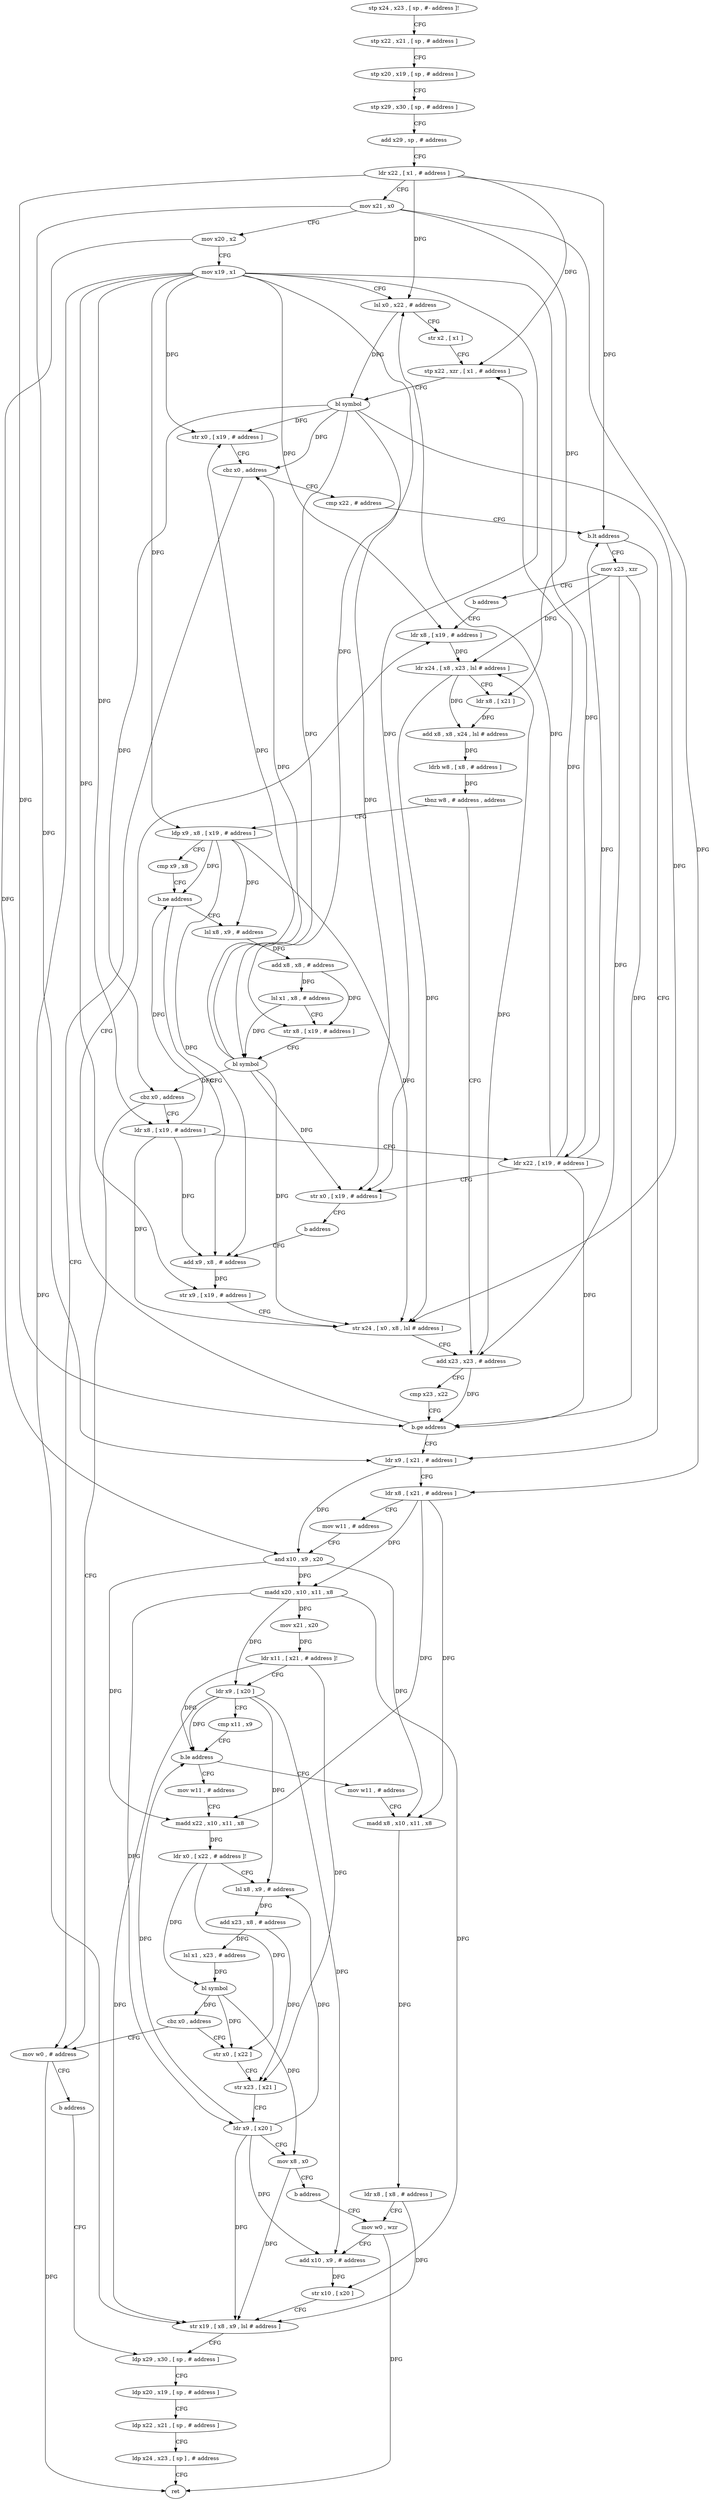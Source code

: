 digraph "func" {
"4257660" [label = "stp x24 , x23 , [ sp , #- address ]!" ]
"4257664" [label = "stp x22 , x21 , [ sp , # address ]" ]
"4257668" [label = "stp x20 , x19 , [ sp , # address ]" ]
"4257672" [label = "stp x29 , x30 , [ sp , # address ]" ]
"4257676" [label = "add x29 , sp , # address" ]
"4257680" [label = "ldr x22 , [ x1 , # address ]" ]
"4257684" [label = "mov x21 , x0" ]
"4257688" [label = "mov x20 , x2" ]
"4257692" [label = "mov x19 , x1" ]
"4257696" [label = "lsl x0 , x22 , # address" ]
"4257700" [label = "str x2 , [ x1 ]" ]
"4257704" [label = "stp x22 , xzr , [ x1 , # address ]" ]
"4257708" [label = "bl symbol" ]
"4257712" [label = "str x0 , [ x19 , # address ]" ]
"4257716" [label = "cbz x0 , address" ]
"4257976" [label = "mov w0 , # address" ]
"4257720" [label = "cmp x22 , # address" ]
"4257980" [label = "b address" ]
"4257904" [label = "ldp x29 , x30 , [ sp , # address ]" ]
"4257724" [label = "b.lt address" ]
"4257836" [label = "ldr x9 , [ x21 , # address ]" ]
"4257728" [label = "mov x23 , xzr" ]
"4257908" [label = "ldp x20 , x19 , [ sp , # address ]" ]
"4257912" [label = "ldp x22 , x21 , [ sp , # address ]" ]
"4257916" [label = "ldp x24 , x23 , [ sp ] , # address" ]
"4257920" [label = "ret" ]
"4257840" [label = "ldr x8 , [ x21 , # address ]" ]
"4257844" [label = "mov w11 , # address" ]
"4257848" [label = "and x10 , x9 , x20" ]
"4257852" [label = "madd x20 , x10 , x11 , x8" ]
"4257856" [label = "mov x21 , x20" ]
"4257860" [label = "ldr x11 , [ x21 , # address ]!" ]
"4257864" [label = "ldr x9 , [ x20 ]" ]
"4257868" [label = "cmp x11 , x9" ]
"4257872" [label = "b.le address" ]
"4257924" [label = "mov w11 , # address" ]
"4257876" [label = "mov w11 , # address" ]
"4257732" [label = "b address" ]
"4257760" [label = "ldr x8 , [ x19 , # address ]" ]
"4257928" [label = "madd x22 , x10 , x11 , x8" ]
"4257932" [label = "ldr x0 , [ x22 , # address ]!" ]
"4257936" [label = "lsl x8 , x9 , # address" ]
"4257940" [label = "add x23 , x8 , # address" ]
"4257944" [label = "lsl x1 , x23 , # address" ]
"4257948" [label = "bl symbol" ]
"4257952" [label = "cbz x0 , address" ]
"4257956" [label = "str x0 , [ x22 ]" ]
"4257880" [label = "madd x8 , x10 , x11 , x8" ]
"4257884" [label = "ldr x8 , [ x8 , # address ]" ]
"4257888" [label = "mov w0 , wzr" ]
"4257764" [label = "ldr x24 , [ x8 , x23 , lsl # address ]" ]
"4257768" [label = "ldr x8 , [ x21 ]" ]
"4257772" [label = "add x8 , x8 , x24 , lsl # address" ]
"4257776" [label = "ldrb w8 , [ x8 , # address ]" ]
"4257780" [label = "tbnz w8 , # address , address" ]
"4257748" [label = "add x23 , x23 , # address" ]
"4257784" [label = "ldp x9 , x8 , [ x19 , # address ]" ]
"4257960" [label = "str x23 , [ x21 ]" ]
"4257964" [label = "ldr x9 , [ x20 ]" ]
"4257968" [label = "mov x8 , x0" ]
"4257972" [label = "b address" ]
"4257752" [label = "cmp x23 , x22" ]
"4257756" [label = "b.ge address" ]
"4257788" [label = "cmp x9 , x8" ]
"4257792" [label = "b.ne address" ]
"4257736" [label = "add x9 , x8 , # address" ]
"4257796" [label = "lsl x8 , x9 , # address" ]
"4257892" [label = "add x10 , x9 , # address" ]
"4257896" [label = "str x10 , [ x20 ]" ]
"4257900" [label = "str x19 , [ x8 , x9 , lsl # address ]" ]
"4257740" [label = "str x9 , [ x19 , # address ]" ]
"4257744" [label = "str x24 , [ x0 , x8 , lsl # address ]" ]
"4257800" [label = "add x8 , x8 , # address" ]
"4257804" [label = "lsl x1 , x8 , # address" ]
"4257808" [label = "str x8 , [ x19 , # address ]" ]
"4257812" [label = "bl symbol" ]
"4257816" [label = "cbz x0 , address" ]
"4257820" [label = "ldr x8 , [ x19 , # address ]" ]
"4257824" [label = "ldr x22 , [ x19 , # address ]" ]
"4257828" [label = "str x0 , [ x19 , # address ]" ]
"4257832" [label = "b address" ]
"4257660" -> "4257664" [ label = "CFG" ]
"4257664" -> "4257668" [ label = "CFG" ]
"4257668" -> "4257672" [ label = "CFG" ]
"4257672" -> "4257676" [ label = "CFG" ]
"4257676" -> "4257680" [ label = "CFG" ]
"4257680" -> "4257684" [ label = "CFG" ]
"4257680" -> "4257696" [ label = "DFG" ]
"4257680" -> "4257704" [ label = "DFG" ]
"4257680" -> "4257724" [ label = "DFG" ]
"4257680" -> "4257756" [ label = "DFG" ]
"4257684" -> "4257688" [ label = "CFG" ]
"4257684" -> "4257836" [ label = "DFG" ]
"4257684" -> "4257840" [ label = "DFG" ]
"4257684" -> "4257768" [ label = "DFG" ]
"4257688" -> "4257692" [ label = "CFG" ]
"4257688" -> "4257848" [ label = "DFG" ]
"4257692" -> "4257696" [ label = "CFG" ]
"4257692" -> "4257712" [ label = "DFG" ]
"4257692" -> "4257760" [ label = "DFG" ]
"4257692" -> "4257900" [ label = "DFG" ]
"4257692" -> "4257784" [ label = "DFG" ]
"4257692" -> "4257740" [ label = "DFG" ]
"4257692" -> "4257808" [ label = "DFG" ]
"4257692" -> "4257820" [ label = "DFG" ]
"4257692" -> "4257824" [ label = "DFG" ]
"4257692" -> "4257828" [ label = "DFG" ]
"4257696" -> "4257700" [ label = "CFG" ]
"4257696" -> "4257708" [ label = "DFG" ]
"4257700" -> "4257704" [ label = "CFG" ]
"4257704" -> "4257708" [ label = "CFG" ]
"4257708" -> "4257712" [ label = "DFG" ]
"4257708" -> "4257716" [ label = "DFG" ]
"4257708" -> "4257744" [ label = "DFG" ]
"4257708" -> "4257812" [ label = "DFG" ]
"4257708" -> "4257816" [ label = "DFG" ]
"4257708" -> "4257828" [ label = "DFG" ]
"4257712" -> "4257716" [ label = "CFG" ]
"4257716" -> "4257976" [ label = "CFG" ]
"4257716" -> "4257720" [ label = "CFG" ]
"4257976" -> "4257980" [ label = "CFG" ]
"4257976" -> "4257920" [ label = "DFG" ]
"4257720" -> "4257724" [ label = "CFG" ]
"4257980" -> "4257904" [ label = "CFG" ]
"4257904" -> "4257908" [ label = "CFG" ]
"4257724" -> "4257836" [ label = "CFG" ]
"4257724" -> "4257728" [ label = "CFG" ]
"4257836" -> "4257840" [ label = "CFG" ]
"4257836" -> "4257848" [ label = "DFG" ]
"4257728" -> "4257732" [ label = "CFG" ]
"4257728" -> "4257764" [ label = "DFG" ]
"4257728" -> "4257748" [ label = "DFG" ]
"4257728" -> "4257756" [ label = "DFG" ]
"4257908" -> "4257912" [ label = "CFG" ]
"4257912" -> "4257916" [ label = "CFG" ]
"4257916" -> "4257920" [ label = "CFG" ]
"4257840" -> "4257844" [ label = "CFG" ]
"4257840" -> "4257852" [ label = "DFG" ]
"4257840" -> "4257928" [ label = "DFG" ]
"4257840" -> "4257880" [ label = "DFG" ]
"4257844" -> "4257848" [ label = "CFG" ]
"4257848" -> "4257852" [ label = "DFG" ]
"4257848" -> "4257928" [ label = "DFG" ]
"4257848" -> "4257880" [ label = "DFG" ]
"4257852" -> "4257856" [ label = "DFG" ]
"4257852" -> "4257864" [ label = "DFG" ]
"4257852" -> "4257964" [ label = "DFG" ]
"4257852" -> "4257896" [ label = "DFG" ]
"4257856" -> "4257860" [ label = "DFG" ]
"4257860" -> "4257864" [ label = "CFG" ]
"4257860" -> "4257960" [ label = "DFG" ]
"4257860" -> "4257872" [ label = "DFG" ]
"4257864" -> "4257868" [ label = "CFG" ]
"4257864" -> "4257872" [ label = "DFG" ]
"4257864" -> "4257936" [ label = "DFG" ]
"4257864" -> "4257892" [ label = "DFG" ]
"4257864" -> "4257900" [ label = "DFG" ]
"4257868" -> "4257872" [ label = "CFG" ]
"4257872" -> "4257924" [ label = "CFG" ]
"4257872" -> "4257876" [ label = "CFG" ]
"4257924" -> "4257928" [ label = "CFG" ]
"4257876" -> "4257880" [ label = "CFG" ]
"4257732" -> "4257760" [ label = "CFG" ]
"4257760" -> "4257764" [ label = "DFG" ]
"4257928" -> "4257932" [ label = "DFG" ]
"4257932" -> "4257936" [ label = "CFG" ]
"4257932" -> "4257956" [ label = "DFG" ]
"4257932" -> "4257948" [ label = "DFG" ]
"4257936" -> "4257940" [ label = "DFG" ]
"4257940" -> "4257944" [ label = "DFG" ]
"4257940" -> "4257960" [ label = "DFG" ]
"4257944" -> "4257948" [ label = "DFG" ]
"4257948" -> "4257952" [ label = "DFG" ]
"4257948" -> "4257956" [ label = "DFG" ]
"4257948" -> "4257968" [ label = "DFG" ]
"4257952" -> "4257976" [ label = "CFG" ]
"4257952" -> "4257956" [ label = "CFG" ]
"4257956" -> "4257960" [ label = "CFG" ]
"4257880" -> "4257884" [ label = "DFG" ]
"4257884" -> "4257888" [ label = "CFG" ]
"4257884" -> "4257900" [ label = "DFG" ]
"4257888" -> "4257892" [ label = "CFG" ]
"4257888" -> "4257920" [ label = "DFG" ]
"4257764" -> "4257768" [ label = "CFG" ]
"4257764" -> "4257772" [ label = "DFG" ]
"4257764" -> "4257744" [ label = "DFG" ]
"4257768" -> "4257772" [ label = "DFG" ]
"4257772" -> "4257776" [ label = "DFG" ]
"4257776" -> "4257780" [ label = "DFG" ]
"4257780" -> "4257748" [ label = "CFG" ]
"4257780" -> "4257784" [ label = "CFG" ]
"4257748" -> "4257752" [ label = "CFG" ]
"4257748" -> "4257764" [ label = "DFG" ]
"4257748" -> "4257756" [ label = "DFG" ]
"4257784" -> "4257788" [ label = "CFG" ]
"4257784" -> "4257792" [ label = "DFG" ]
"4257784" -> "4257796" [ label = "DFG" ]
"4257784" -> "4257736" [ label = "DFG" ]
"4257784" -> "4257744" [ label = "DFG" ]
"4257960" -> "4257964" [ label = "CFG" ]
"4257964" -> "4257968" [ label = "CFG" ]
"4257964" -> "4257872" [ label = "DFG" ]
"4257964" -> "4257936" [ label = "DFG" ]
"4257964" -> "4257892" [ label = "DFG" ]
"4257964" -> "4257900" [ label = "DFG" ]
"4257968" -> "4257972" [ label = "CFG" ]
"4257968" -> "4257900" [ label = "DFG" ]
"4257972" -> "4257888" [ label = "CFG" ]
"4257752" -> "4257756" [ label = "CFG" ]
"4257756" -> "4257836" [ label = "CFG" ]
"4257756" -> "4257760" [ label = "CFG" ]
"4257788" -> "4257792" [ label = "CFG" ]
"4257792" -> "4257736" [ label = "CFG" ]
"4257792" -> "4257796" [ label = "CFG" ]
"4257736" -> "4257740" [ label = "DFG" ]
"4257796" -> "4257800" [ label = "DFG" ]
"4257892" -> "4257896" [ label = "DFG" ]
"4257896" -> "4257900" [ label = "CFG" ]
"4257900" -> "4257904" [ label = "CFG" ]
"4257740" -> "4257744" [ label = "CFG" ]
"4257744" -> "4257748" [ label = "CFG" ]
"4257800" -> "4257804" [ label = "DFG" ]
"4257800" -> "4257808" [ label = "DFG" ]
"4257804" -> "4257808" [ label = "CFG" ]
"4257804" -> "4257812" [ label = "DFG" ]
"4257808" -> "4257812" [ label = "CFG" ]
"4257812" -> "4257816" [ label = "DFG" ]
"4257812" -> "4257712" [ label = "DFG" ]
"4257812" -> "4257716" [ label = "DFG" ]
"4257812" -> "4257744" [ label = "DFG" ]
"4257812" -> "4257828" [ label = "DFG" ]
"4257816" -> "4257976" [ label = "CFG" ]
"4257816" -> "4257820" [ label = "CFG" ]
"4257820" -> "4257824" [ label = "CFG" ]
"4257820" -> "4257792" [ label = "DFG" ]
"4257820" -> "4257736" [ label = "DFG" ]
"4257820" -> "4257744" [ label = "DFG" ]
"4257824" -> "4257828" [ label = "CFG" ]
"4257824" -> "4257696" [ label = "DFG" ]
"4257824" -> "4257704" [ label = "DFG" ]
"4257824" -> "4257724" [ label = "DFG" ]
"4257824" -> "4257756" [ label = "DFG" ]
"4257828" -> "4257832" [ label = "CFG" ]
"4257832" -> "4257736" [ label = "CFG" ]
}
